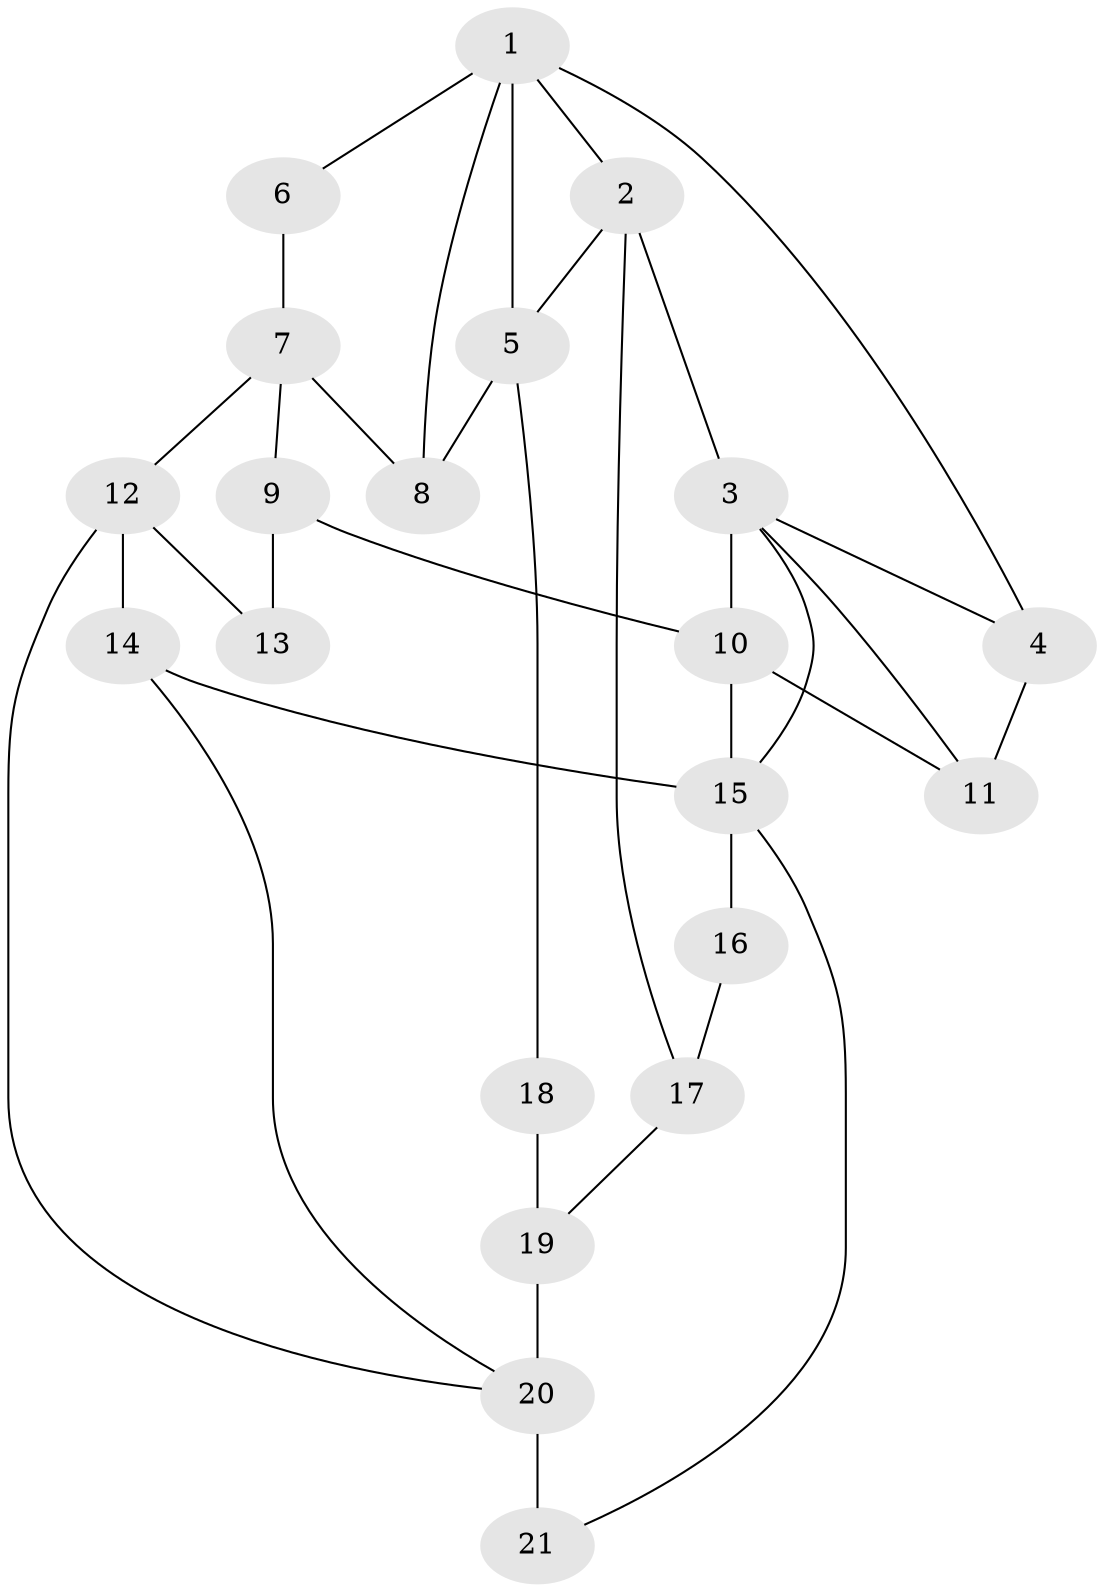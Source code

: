 // original degree distribution, {3: 0.0392156862745098, 6: 0.21568627450980393, 5: 0.47058823529411764, 4: 0.27450980392156865}
// Generated by graph-tools (version 1.1) at 2025/54/03/04/25 22:54:30]
// undirected, 21 vertices, 35 edges
graph export_dot {
  node [color=gray90,style=filled];
  1;
  2;
  3;
  4;
  5;
  6;
  7;
  8;
  9;
  10;
  11;
  12;
  13;
  14;
  15;
  16;
  17;
  18;
  19;
  20;
  21;
  1 -- 2 [weight=1.0];
  1 -- 4 [weight=1.0];
  1 -- 5 [weight=1.0];
  1 -- 6 [weight=1.0];
  1 -- 8 [weight=1.0];
  2 -- 3 [weight=1.0];
  2 -- 5 [weight=1.0];
  2 -- 17 [weight=1.0];
  3 -- 4 [weight=1.0];
  3 -- 10 [weight=2.0];
  3 -- 11 [weight=1.0];
  3 -- 15 [weight=1.0];
  4 -- 11 [weight=2.0];
  5 -- 8 [weight=1.0];
  5 -- 18 [weight=2.0];
  6 -- 7 [weight=2.0];
  7 -- 8 [weight=2.0];
  7 -- 9 [weight=1.0];
  7 -- 12 [weight=1.0];
  9 -- 10 [weight=1.0];
  9 -- 13 [weight=1.0];
  10 -- 11 [weight=1.0];
  10 -- 15 [weight=1.0];
  12 -- 13 [weight=2.0];
  12 -- 14 [weight=2.0];
  12 -- 20 [weight=1.0];
  14 -- 15 [weight=1.0];
  14 -- 20 [weight=1.0];
  15 -- 16 [weight=2.0];
  15 -- 21 [weight=1.0];
  16 -- 17 [weight=1.0];
  17 -- 19 [weight=2.0];
  18 -- 19 [weight=3.0];
  19 -- 20 [weight=2.0];
  20 -- 21 [weight=2.0];
}
